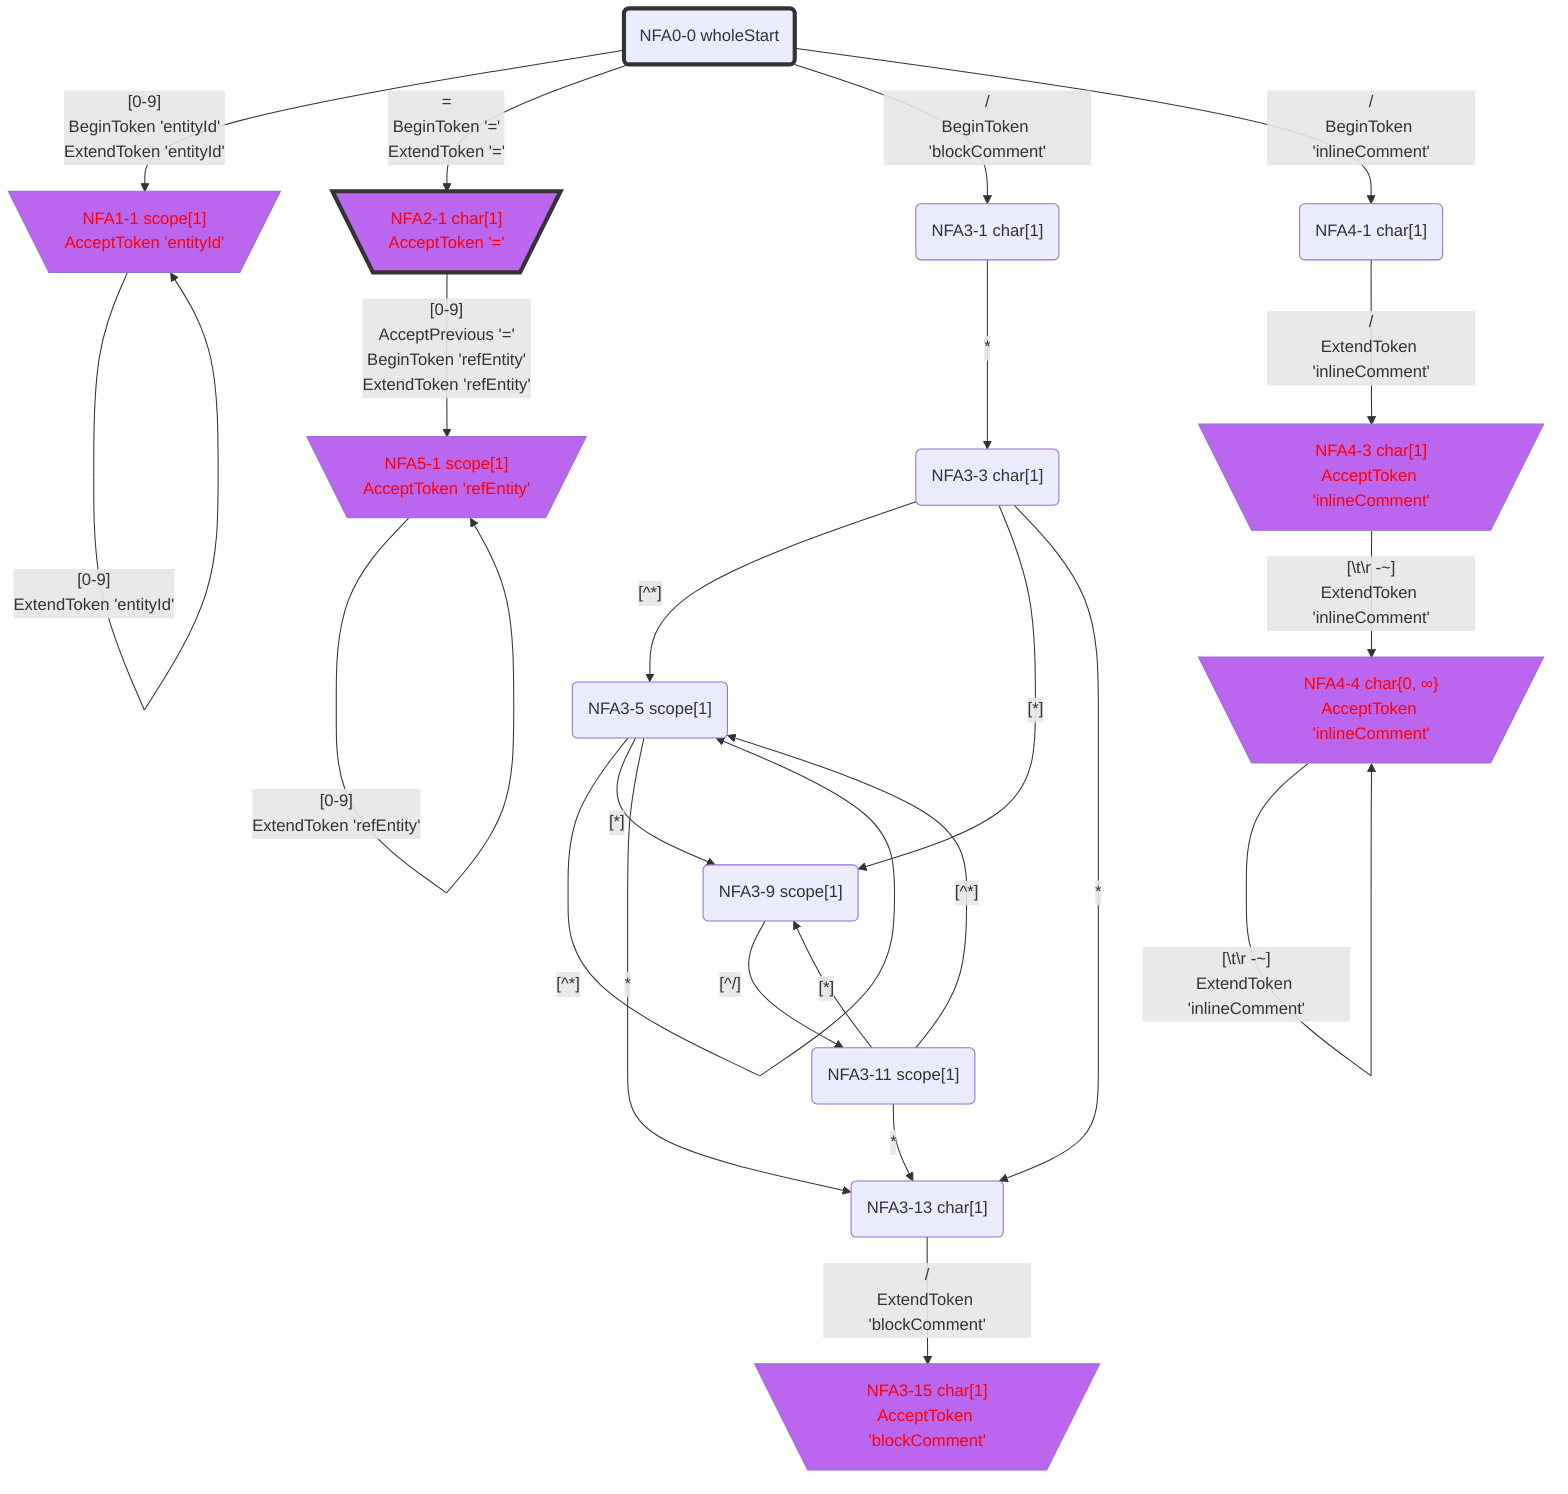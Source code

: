 flowchart
classDef c0001 color:#FF0000;
classDef c0010 stroke-dasharray: 10 10;
classDef c0011 stroke-dasharray: 10 10,color:#FF0000;
classDef c0100 fill:#BB66EE;
classDef c0101 fill:#BB66EE,color:#FF0000;
classDef c0110 fill:#BB66EE,stroke-dasharray: 10 10;
classDef c0111 fill:#BB66EE,stroke-dasharray: 10 10,color:#FF0000;
classDef c1000 stroke:#333,stroke-width:4px;
classDef c1001 stroke:#333,stroke-width:4px,color:#FF0000;
classDef c1010 stroke:#333,stroke-width:4px,stroke-dasharray: 10 10;
classDef c1011 stroke:#333,stroke-width:4px,stroke-dasharray: 10 10,color:#FF0000;
classDef c1100 stroke:#333,stroke-width:4px,fill:#BB66EE;
classDef c1101 stroke:#333,stroke-width:4px,fill:#BB66EE,color:#FF0000;
classDef c1110 stroke:#333,stroke-width:4px,fill:#BB66EE,stroke-dasharray: 10 10;
classDef c1111 stroke:#333,stroke-width:4px,fill:#BB66EE,stroke-dasharray: 10 10,color:#FF0000;
NFA0_0_15842189("NFA0-0 wholeStart")
class NFA0_0_15842189 c1000;
NFA1_1_24129864[\"NFA1-1 scope[1]
AcceptToken 'entityId'"/]
class NFA1_1_24129864 c0101;
NFA2_1_8361976[\"NFA2-1 char[1]
AcceptToken '='"/]
class NFA2_1_8361976 c1101;
NFA3_1_8148922("NFA3-1 char[1]")
NFA4_1_6231436("NFA4-1 char[1]")
NFA5_1_56082927[\"NFA5-1 scope[1]
AcceptToken 'refEntity'"/]
class NFA5_1_56082927 c0101;
NFA3_3_46423253("NFA3-3 char[1]")
NFA4_3_34984301[\"NFA4-3 char[1]
AcceptToken 'inlineComment'"/]
class NFA4_3_34984301 c0101;
NFA3_5_2187155("NFA3-5 scope[1]")
NFA3_9_15156098("NFA3-9 scope[1]")
NFA3_13_19684403("NFA3-13 char[1]")
NFA4_4_42941906[\"NFA4-4 char{0, ∞}
AcceptToken 'inlineComment'"/]
class NFA4_4_42941906 c0101;
NFA3_11_55742394("NFA3-11 scope[1]")
NFA3_15_50932842[\"NFA3-15 char[1]
AcceptToken 'blockComment'"/]
class NFA3_15_50932842 c0101;
NFA0_0_15842189 -->|"[0-9]
BeginToken 'entityId'
ExtendToken 'entityId'"|NFA1_1_24129864
NFA0_0_15842189 -->|"=
BeginToken '='
ExtendToken '='"|NFA2_1_8361976
NFA0_0_15842189 -->|"/
BeginToken 'blockComment'"|NFA3_1_8148922
NFA0_0_15842189 -->|"/
BeginToken 'inlineComment'"|NFA4_1_6231436
NFA1_1_24129864 -->|"[0-9]
ExtendToken 'entityId'"|NFA1_1_24129864
NFA2_1_8361976 -->|"[0-9]
AcceptPrevious '='
BeginToken 'refEntity'
ExtendToken 'refEntity'"|NFA5_1_56082927
NFA3_1_8148922 -->|"*"|NFA3_3_46423253
NFA4_1_6231436 -->|"/
ExtendToken 'inlineComment'"|NFA4_3_34984301
NFA5_1_56082927 -->|"[0-9]
ExtendToken 'refEntity'"|NFA5_1_56082927
NFA3_3_46423253 -->|"[^*]"|NFA3_5_2187155
NFA3_3_46423253 -->|"[*]"|NFA3_9_15156098
NFA3_3_46423253 -->|"*"|NFA3_13_19684403
NFA4_3_34984301 -->|"[#92;t#92;r#32;-~]
ExtendToken 'inlineComment'"|NFA4_4_42941906
NFA3_5_2187155 -->|"[^*]"|NFA3_5_2187155
NFA3_5_2187155 -->|"[*]"|NFA3_9_15156098
NFA3_5_2187155 -->|"*"|NFA3_13_19684403
NFA3_9_15156098 -->|"[^/]"|NFA3_11_55742394
NFA3_13_19684403 -->|"/
ExtendToken 'blockComment'"|NFA3_15_50932842
NFA4_4_42941906 -->|"[#92;t#92;r#32;-~]
ExtendToken 'inlineComment'"|NFA4_4_42941906
NFA3_11_55742394 -->|"[^*]"|NFA3_5_2187155
NFA3_11_55742394 -->|"[*]"|NFA3_9_15156098
NFA3_11_55742394 -->|"*"|NFA3_13_19684403